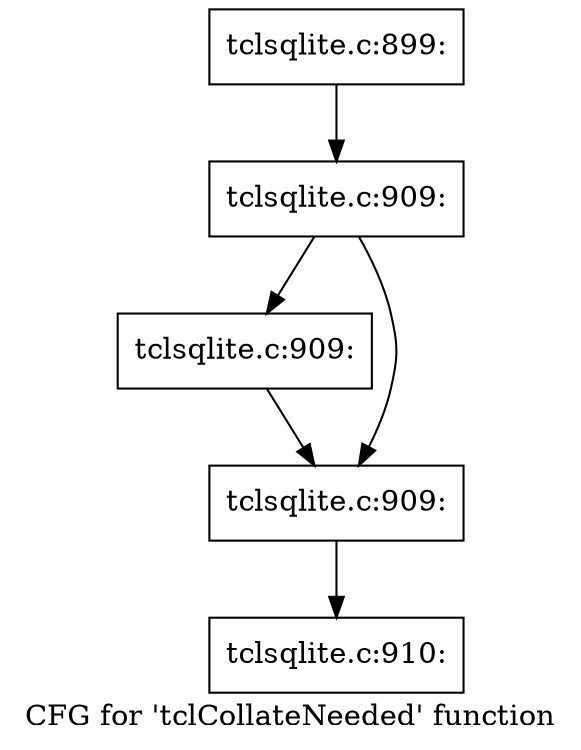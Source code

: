digraph "CFG for 'tclCollateNeeded' function" {
	label="CFG for 'tclCollateNeeded' function";

	Node0x55a735a41b40 [shape=record,label="{tclsqlite.c:899:}"];
	Node0x55a735a41b40 -> Node0x55a735a4a450;
	Node0x55a735a4a450 [shape=record,label="{tclsqlite.c:909:}"];
	Node0x55a735a4a450 -> Node0x55a735a4a950;
	Node0x55a735a4a450 -> Node0x55a735a4a9a0;
	Node0x55a735a4a950 [shape=record,label="{tclsqlite.c:909:}"];
	Node0x55a735a4a950 -> Node0x55a735a4a9a0;
	Node0x55a735a4a9a0 [shape=record,label="{tclsqlite.c:909:}"];
	Node0x55a735a4a9a0 -> Node0x55a735a4a3b0;
	Node0x55a735a4a3b0 [shape=record,label="{tclsqlite.c:910:}"];
}

